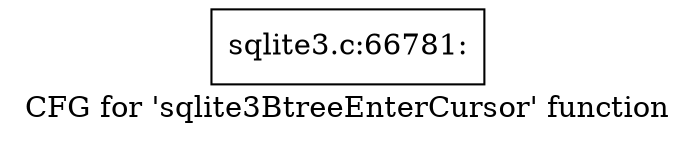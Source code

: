 digraph "CFG for 'sqlite3BtreeEnterCursor' function" {
	label="CFG for 'sqlite3BtreeEnterCursor' function";

	Node0x55c0f863e920 [shape=record,label="{sqlite3.c:66781:}"];
}
